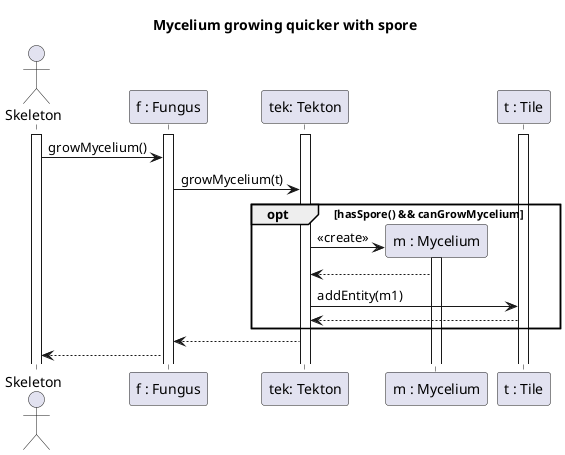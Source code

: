 @startuml Fungus growth with spore

title Mycelium growing quicker with spore

actor "Skeleton" as Ac
participant "f : Fungus" as F
participant "tek: Tekton" as Tek
participant "m : Mycelium" as M
participant "t : Tile" as T

activate Ac
activate F
activate T
activate Tek


Ac -> F : growMycelium()

F->Tek : growMycelium(t)
opt hasSpore() && canGrowMycelium
Tek -> M ** : <<create>>
activate M
M --> Tek
Tek -> T : addEntity(m1)
T-->Tek
end
Tek-->F

F --> Ac



@enduml